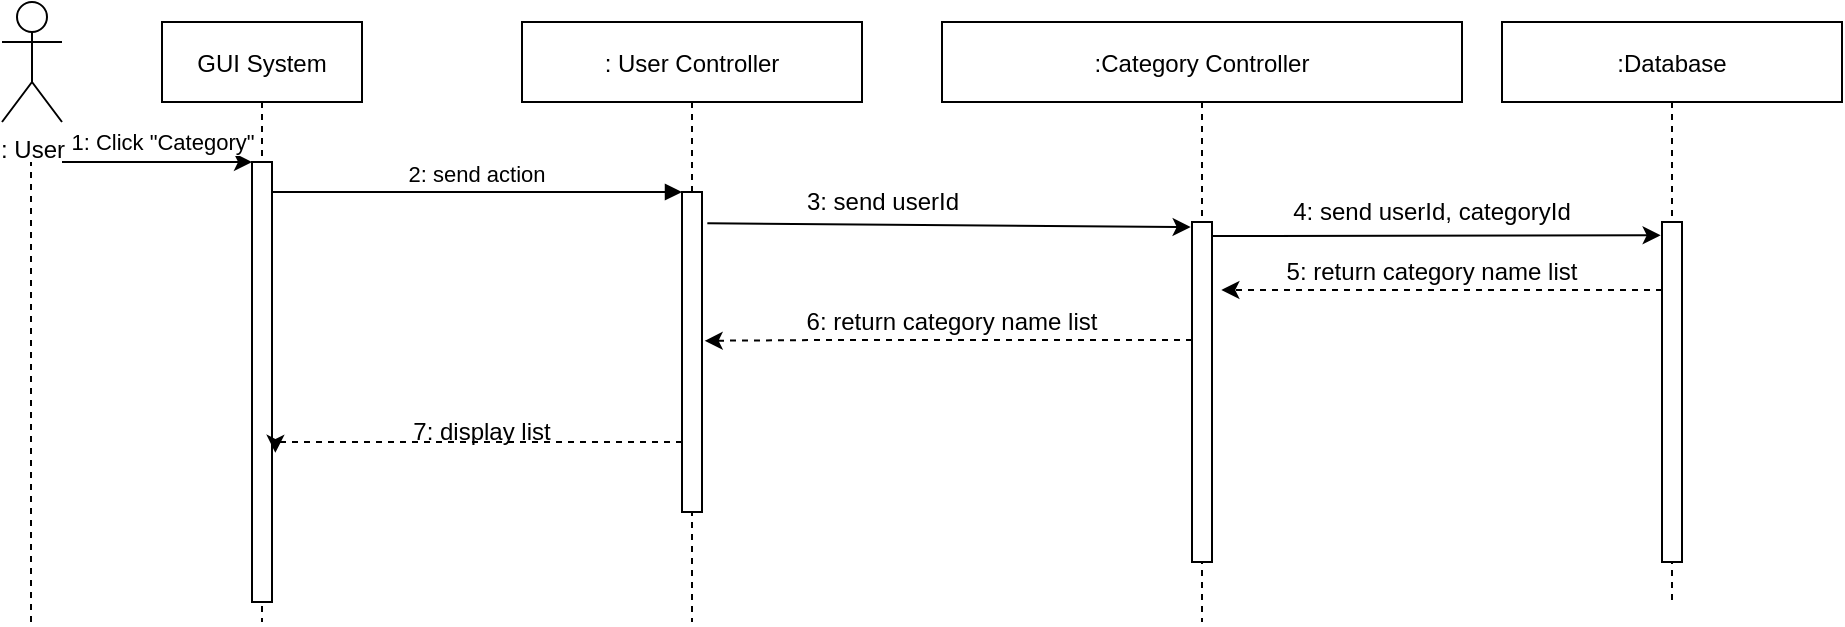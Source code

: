 <mxfile version="20.3.0" type="device"><diagram id="BaPLeYiMuU3E03fhM504" name="Page-1"><mxGraphModel dx="1022" dy="501" grid="1" gridSize="10" guides="1" tooltips="1" connect="1" arrows="1" fold="1" page="1" pageScale="1" pageWidth="850" pageHeight="1100" math="0" shadow="0"><root><mxCell id="0"/><mxCell id="1" parent="0"/><mxCell id="ZNTgu7jvqY-Va7FdKYq6-1" value="GUI System" style="shape=umlLifeline;perimeter=lifelinePerimeter;container=1;collapsible=0;recursiveResize=0;rounded=0;shadow=0;strokeWidth=1;" vertex="1" parent="1"><mxGeometry x="120" y="80" width="100" height="300" as="geometry"/></mxCell><mxCell id="ZNTgu7jvqY-Va7FdKYq6-2" value="" style="points=[];perimeter=orthogonalPerimeter;rounded=0;shadow=0;strokeWidth=1;" vertex="1" parent="ZNTgu7jvqY-Va7FdKYq6-1"><mxGeometry x="45" y="70" width="10" height="220" as="geometry"/></mxCell><mxCell id="ZNTgu7jvqY-Va7FdKYq6-3" value=": User Controller" style="shape=umlLifeline;perimeter=lifelinePerimeter;container=1;collapsible=0;recursiveResize=0;rounded=0;shadow=0;strokeWidth=1;" vertex="1" parent="1"><mxGeometry x="300" y="80" width="170" height="300" as="geometry"/></mxCell><mxCell id="ZNTgu7jvqY-Va7FdKYq6-4" value="" style="points=[];perimeter=orthogonalPerimeter;rounded=0;shadow=0;strokeWidth=1;" vertex="1" parent="ZNTgu7jvqY-Va7FdKYq6-3"><mxGeometry x="80" y="85" width="10" height="160" as="geometry"/></mxCell><mxCell id="ZNTgu7jvqY-Va7FdKYq6-5" value="7: display list" style="text;html=1;strokeColor=none;fillColor=none;align=center;verticalAlign=middle;whiteSpace=wrap;rounded=0;" vertex="1" parent="ZNTgu7jvqY-Va7FdKYq6-3"><mxGeometry x="-60" y="190" width="80" height="30" as="geometry"/></mxCell><mxCell id="ZNTgu7jvqY-Va7FdKYq6-6" value="2: send action" style="verticalAlign=bottom;endArrow=block;entryX=0;entryY=0;shadow=0;strokeWidth=1;" edge="1" parent="1" source="ZNTgu7jvqY-Va7FdKYq6-2" target="ZNTgu7jvqY-Va7FdKYq6-4"><mxGeometry relative="1" as="geometry"><mxPoint x="275" y="160" as="sourcePoint"/></mxGeometry></mxCell><mxCell id="ZNTgu7jvqY-Va7FdKYq6-7" value=": User" style="shape=umlActor;verticalLabelPosition=bottom;verticalAlign=top;html=1;outlineConnect=0;" vertex="1" parent="1"><mxGeometry x="40" y="70" width="30" height="60" as="geometry"/></mxCell><mxCell id="ZNTgu7jvqY-Va7FdKYq6-8" value="" style="endArrow=none;dashed=1;html=1;rounded=0;" edge="1" parent="1"><mxGeometry width="50" height="50" relative="1" as="geometry"><mxPoint x="54.5" y="380" as="sourcePoint"/><mxPoint x="54.5" y="150" as="targetPoint"/></mxGeometry></mxCell><mxCell id="ZNTgu7jvqY-Va7FdKYq6-9" value=":Category Controller" style="shape=umlLifeline;perimeter=lifelinePerimeter;container=1;collapsible=0;recursiveResize=0;rounded=0;shadow=0;strokeWidth=1;" vertex="1" parent="1"><mxGeometry x="510" y="80" width="260" height="300" as="geometry"/></mxCell><mxCell id="ZNTgu7jvqY-Va7FdKYq6-10" value="" style="points=[];perimeter=orthogonalPerimeter;rounded=0;shadow=0;strokeWidth=1;" vertex="1" parent="ZNTgu7jvqY-Va7FdKYq6-9"><mxGeometry x="125" y="100" width="10" height="170" as="geometry"/></mxCell><mxCell id="ZNTgu7jvqY-Va7FdKYq6-11" value="5: return category name list" style="text;html=1;strokeColor=none;fillColor=none;align=center;verticalAlign=middle;whiteSpace=wrap;rounded=0;" vertex="1" parent="ZNTgu7jvqY-Va7FdKYq6-9"><mxGeometry x="170" y="110" width="150" height="30" as="geometry"/></mxCell><mxCell id="ZNTgu7jvqY-Va7FdKYq6-12" value="" style="endArrow=classic;html=1;rounded=0;" edge="1" parent="1" target="ZNTgu7jvqY-Va7FdKYq6-2"><mxGeometry width="50" height="50" relative="1" as="geometry"><mxPoint x="70" y="150" as="sourcePoint"/><mxPoint x="410" y="110" as="targetPoint"/></mxGeometry></mxCell><mxCell id="ZNTgu7jvqY-Va7FdKYq6-13" value="1: Click &quot;Category&quot;" style="edgeLabel;html=1;align=center;verticalAlign=middle;resizable=0;points=[];" vertex="1" connectable="0" parent="ZNTgu7jvqY-Va7FdKYq6-12"><mxGeometry x="-0.354" y="1" relative="1" as="geometry"><mxPoint x="19" y="-9" as="offset"/></mxGeometry></mxCell><mxCell id="ZNTgu7jvqY-Va7FdKYq6-14" value="" style="endArrow=classic;html=1;rounded=0;entryX=-0.067;entryY=0.015;entryDx=0;entryDy=0;entryPerimeter=0;exitX=1.267;exitY=0.098;exitDx=0;exitDy=0;exitPerimeter=0;" edge="1" parent="1" source="ZNTgu7jvqY-Va7FdKYq6-4" target="ZNTgu7jvqY-Va7FdKYq6-10"><mxGeometry width="50" height="50" relative="1" as="geometry"><mxPoint x="390" y="170" as="sourcePoint"/><mxPoint x="410" y="110" as="targetPoint"/></mxGeometry></mxCell><mxCell id="ZNTgu7jvqY-Va7FdKYq6-15" value="3: send userId" style="text;html=1;align=center;verticalAlign=middle;resizable=0;points=[];autosize=1;strokeColor=none;fillColor=none;" vertex="1" parent="1"><mxGeometry x="430" y="155" width="100" height="30" as="geometry"/></mxCell><mxCell id="ZNTgu7jvqY-Va7FdKYq6-16" style="edgeStyle=orthogonalEdgeStyle;rounded=0;orthogonalLoop=1;jettySize=auto;html=1;entryX=1.133;entryY=0.465;entryDx=0;entryDy=0;entryPerimeter=0;dashed=1;" edge="1" parent="1" source="ZNTgu7jvqY-Va7FdKYq6-10" target="ZNTgu7jvqY-Va7FdKYq6-4"><mxGeometry relative="1" as="geometry"><Array as="points"><mxPoint x="450" y="239"/><mxPoint x="450" y="239"/></Array></mxGeometry></mxCell><mxCell id="ZNTgu7jvqY-Va7FdKYq6-17" value=":Database" style="shape=umlLifeline;perimeter=lifelinePerimeter;container=1;collapsible=0;recursiveResize=0;rounded=0;shadow=0;strokeWidth=1;" vertex="1" parent="1"><mxGeometry x="790" y="80" width="170" height="290" as="geometry"/></mxCell><mxCell id="ZNTgu7jvqY-Va7FdKYq6-18" value="" style="points=[];perimeter=orthogonalPerimeter;rounded=0;shadow=0;strokeWidth=1;" vertex="1" parent="ZNTgu7jvqY-Va7FdKYq6-17"><mxGeometry x="80" y="100" width="10" height="170" as="geometry"/></mxCell><mxCell id="ZNTgu7jvqY-Va7FdKYq6-19" style="edgeStyle=orthogonalEdgeStyle;rounded=0;orthogonalLoop=1;jettySize=auto;html=1;entryX=-0.067;entryY=0.039;entryDx=0;entryDy=0;entryPerimeter=0;" edge="1" parent="1" source="ZNTgu7jvqY-Va7FdKYq6-10" target="ZNTgu7jvqY-Va7FdKYq6-18"><mxGeometry relative="1" as="geometry"><Array as="points"><mxPoint x="670" y="187"/><mxPoint x="670" y="187"/></Array></mxGeometry></mxCell><mxCell id="ZNTgu7jvqY-Va7FdKYq6-20" value="4: send userId, categoryId" style="text;html=1;strokeColor=none;fillColor=none;align=center;verticalAlign=middle;whiteSpace=wrap;rounded=0;" vertex="1" parent="1"><mxGeometry x="680" y="160" width="150" height="30" as="geometry"/></mxCell><mxCell id="ZNTgu7jvqY-Va7FdKYq6-21" style="edgeStyle=orthogonalEdgeStyle;rounded=0;orthogonalLoop=1;jettySize=auto;html=1;entryX=1.467;entryY=0.2;entryDx=0;entryDy=0;entryPerimeter=0;dashed=1;" edge="1" parent="1" source="ZNTgu7jvqY-Va7FdKYq6-18" target="ZNTgu7jvqY-Va7FdKYq6-10"><mxGeometry relative="1" as="geometry"><Array as="points"><mxPoint x="810" y="214"/><mxPoint x="810" y="214"/></Array></mxGeometry></mxCell><mxCell id="ZNTgu7jvqY-Va7FdKYq6-23" style="edgeStyle=orthogonalEdgeStyle;rounded=0;orthogonalLoop=1;jettySize=auto;html=1;entryX=1.167;entryY=0.661;entryDx=0;entryDy=0;entryPerimeter=0;dashed=1;" edge="1" parent="1" source="ZNTgu7jvqY-Va7FdKYq6-4" target="ZNTgu7jvqY-Va7FdKYq6-2"><mxGeometry relative="1" as="geometry"><Array as="points"><mxPoint x="177" y="290"/></Array></mxGeometry></mxCell><mxCell id="ZNTgu7jvqY-Va7FdKYq6-24" value="6: return category name list" style="text;html=1;strokeColor=none;fillColor=none;align=center;verticalAlign=middle;whiteSpace=wrap;rounded=0;" vertex="1" parent="1"><mxGeometry x="440" y="215" width="150" height="30" as="geometry"/></mxCell></root></mxGraphModel></diagram></mxfile>